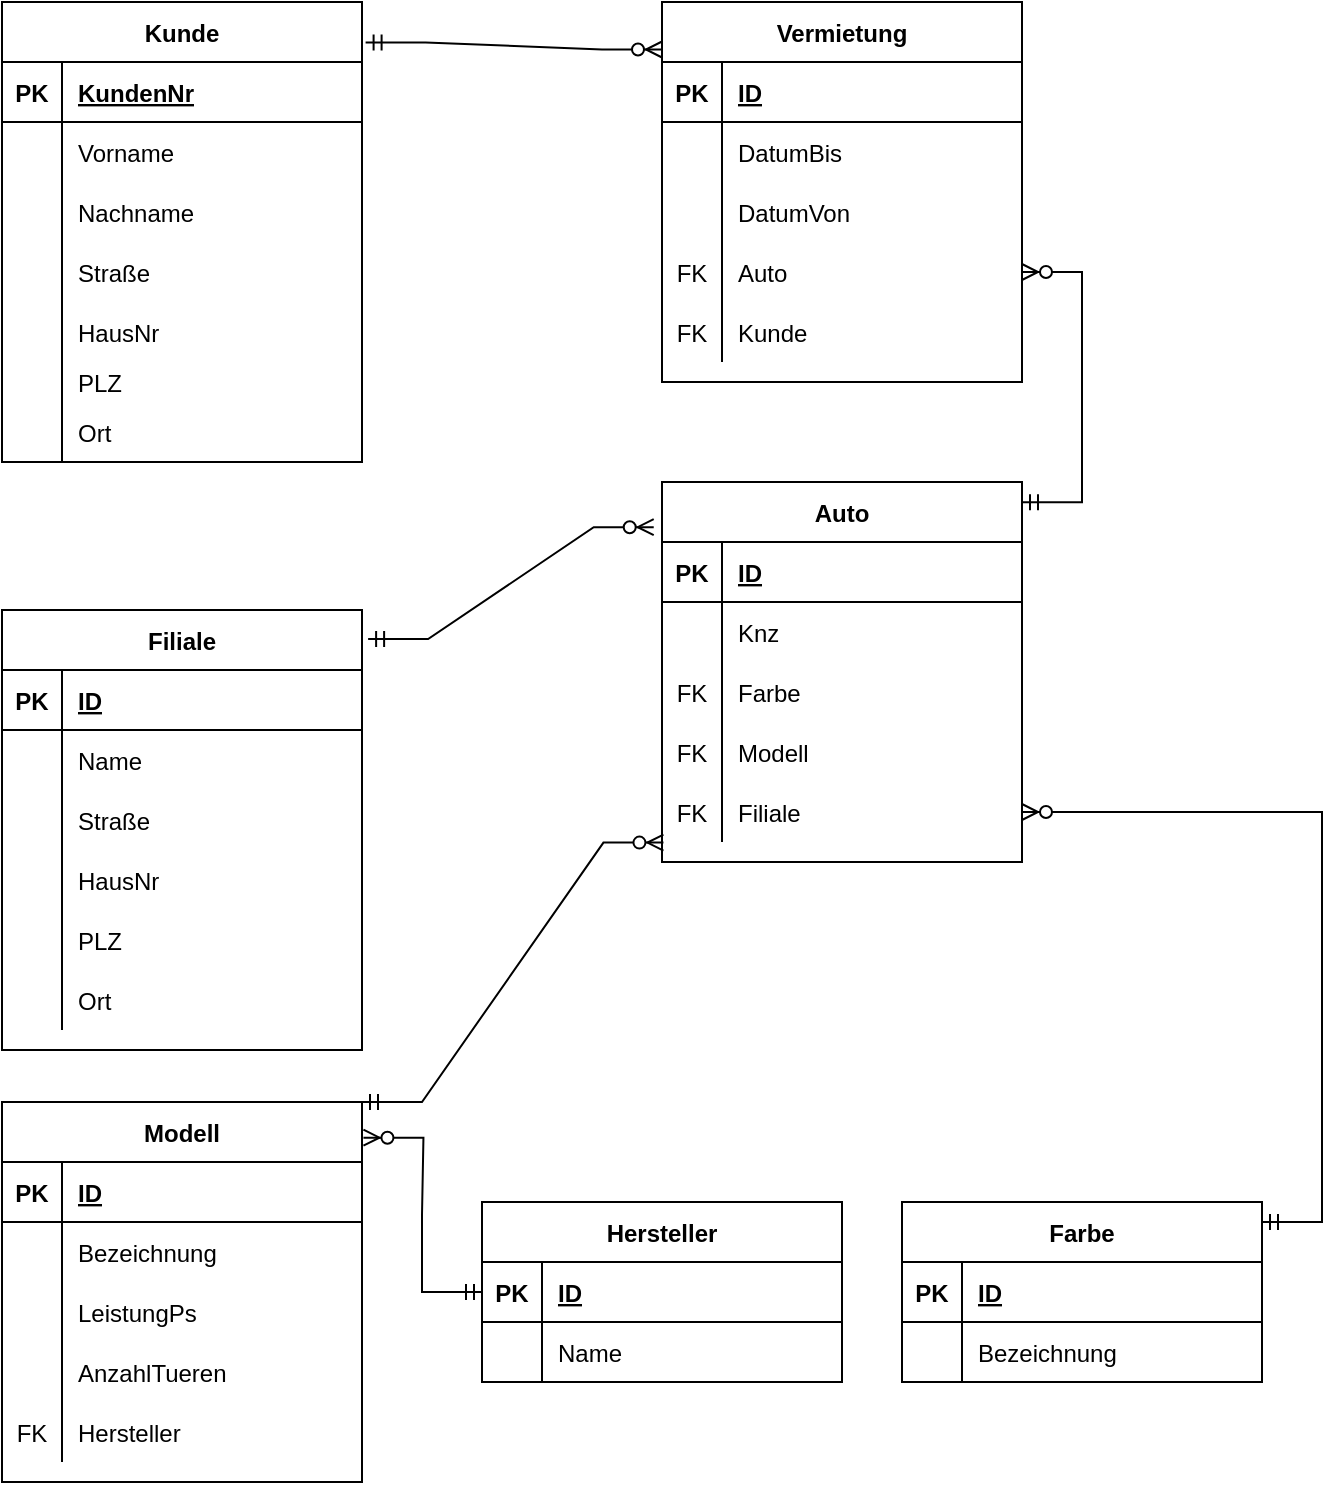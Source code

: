 <mxfile version="20.3.5" type="device"><diagram id="faoqukZt24VN4RH7tFrI" name="Seite-1"><mxGraphModel dx="1043" dy="727" grid="1" gridSize="10" guides="1" tooltips="1" connect="1" arrows="1" fold="1" page="1" pageScale="1" pageWidth="827" pageHeight="1169" math="0" shadow="0"><root><mxCell id="0"/><mxCell id="1" parent="0"/><mxCell id="e-4ZqLqbyYXr03Rl2QQ--1" value="Hersteller" style="shape=table;startSize=30;container=1;collapsible=1;childLayout=tableLayout;fixedRows=1;rowLines=0;fontStyle=1;align=center;resizeLast=1;" vertex="1" parent="1"><mxGeometry x="420" y="660" width="180" height="90" as="geometry"/></mxCell><mxCell id="e-4ZqLqbyYXr03Rl2QQ--2" value="" style="shape=tableRow;horizontal=0;startSize=0;swimlaneHead=0;swimlaneBody=0;fillColor=none;collapsible=0;dropTarget=0;points=[[0,0.5],[1,0.5]];portConstraint=eastwest;top=0;left=0;right=0;bottom=1;" vertex="1" parent="e-4ZqLqbyYXr03Rl2QQ--1"><mxGeometry y="30" width="180" height="30" as="geometry"/></mxCell><mxCell id="e-4ZqLqbyYXr03Rl2QQ--3" value="PK" style="shape=partialRectangle;connectable=0;fillColor=none;top=0;left=0;bottom=0;right=0;fontStyle=1;overflow=hidden;" vertex="1" parent="e-4ZqLqbyYXr03Rl2QQ--2"><mxGeometry width="30" height="30" as="geometry"><mxRectangle width="30" height="30" as="alternateBounds"/></mxGeometry></mxCell><mxCell id="e-4ZqLqbyYXr03Rl2QQ--4" value="ID" style="shape=partialRectangle;connectable=0;fillColor=none;top=0;left=0;bottom=0;right=0;align=left;spacingLeft=6;fontStyle=5;overflow=hidden;" vertex="1" parent="e-4ZqLqbyYXr03Rl2QQ--2"><mxGeometry x="30" width="150" height="30" as="geometry"><mxRectangle width="150" height="30" as="alternateBounds"/></mxGeometry></mxCell><mxCell id="e-4ZqLqbyYXr03Rl2QQ--5" value="" style="shape=tableRow;horizontal=0;startSize=0;swimlaneHead=0;swimlaneBody=0;fillColor=none;collapsible=0;dropTarget=0;points=[[0,0.5],[1,0.5]];portConstraint=eastwest;top=0;left=0;right=0;bottom=0;" vertex="1" parent="e-4ZqLqbyYXr03Rl2QQ--1"><mxGeometry y="60" width="180" height="30" as="geometry"/></mxCell><mxCell id="e-4ZqLqbyYXr03Rl2QQ--6" value="" style="shape=partialRectangle;connectable=0;fillColor=none;top=0;left=0;bottom=0;right=0;editable=1;overflow=hidden;" vertex="1" parent="e-4ZqLqbyYXr03Rl2QQ--5"><mxGeometry width="30" height="30" as="geometry"><mxRectangle width="30" height="30" as="alternateBounds"/></mxGeometry></mxCell><mxCell id="e-4ZqLqbyYXr03Rl2QQ--7" value="Name" style="shape=partialRectangle;connectable=0;fillColor=none;top=0;left=0;bottom=0;right=0;align=left;spacingLeft=6;overflow=hidden;" vertex="1" parent="e-4ZqLqbyYXr03Rl2QQ--5"><mxGeometry x="30" width="150" height="30" as="geometry"><mxRectangle width="150" height="30" as="alternateBounds"/></mxGeometry></mxCell><mxCell id="e-4ZqLqbyYXr03Rl2QQ--14" value="Modell" style="shape=table;startSize=30;container=1;collapsible=1;childLayout=tableLayout;fixedRows=1;rowLines=0;fontStyle=1;align=center;resizeLast=1;" vertex="1" parent="1"><mxGeometry x="180" y="610" width="180" height="190" as="geometry"/></mxCell><mxCell id="e-4ZqLqbyYXr03Rl2QQ--15" value="" style="shape=tableRow;horizontal=0;startSize=0;swimlaneHead=0;swimlaneBody=0;fillColor=none;collapsible=0;dropTarget=0;points=[[0,0.5],[1,0.5]];portConstraint=eastwest;top=0;left=0;right=0;bottom=1;" vertex="1" parent="e-4ZqLqbyYXr03Rl2QQ--14"><mxGeometry y="30" width="180" height="30" as="geometry"/></mxCell><mxCell id="e-4ZqLqbyYXr03Rl2QQ--16" value="PK" style="shape=partialRectangle;connectable=0;fillColor=none;top=0;left=0;bottom=0;right=0;fontStyle=1;overflow=hidden;" vertex="1" parent="e-4ZqLqbyYXr03Rl2QQ--15"><mxGeometry width="30" height="30" as="geometry"><mxRectangle width="30" height="30" as="alternateBounds"/></mxGeometry></mxCell><mxCell id="e-4ZqLqbyYXr03Rl2QQ--17" value="ID" style="shape=partialRectangle;connectable=0;fillColor=none;top=0;left=0;bottom=0;right=0;align=left;spacingLeft=6;fontStyle=5;overflow=hidden;" vertex="1" parent="e-4ZqLqbyYXr03Rl2QQ--15"><mxGeometry x="30" width="150" height="30" as="geometry"><mxRectangle width="150" height="30" as="alternateBounds"/></mxGeometry></mxCell><mxCell id="e-4ZqLqbyYXr03Rl2QQ--18" value="" style="shape=tableRow;horizontal=0;startSize=0;swimlaneHead=0;swimlaneBody=0;fillColor=none;collapsible=0;dropTarget=0;points=[[0,0.5],[1,0.5]];portConstraint=eastwest;top=0;left=0;right=0;bottom=0;" vertex="1" parent="e-4ZqLqbyYXr03Rl2QQ--14"><mxGeometry y="60" width="180" height="30" as="geometry"/></mxCell><mxCell id="e-4ZqLqbyYXr03Rl2QQ--19" value="" style="shape=partialRectangle;connectable=0;fillColor=none;top=0;left=0;bottom=0;right=0;editable=1;overflow=hidden;" vertex="1" parent="e-4ZqLqbyYXr03Rl2QQ--18"><mxGeometry width="30" height="30" as="geometry"><mxRectangle width="30" height="30" as="alternateBounds"/></mxGeometry></mxCell><mxCell id="e-4ZqLqbyYXr03Rl2QQ--20" value="Bezeichnung" style="shape=partialRectangle;connectable=0;fillColor=none;top=0;left=0;bottom=0;right=0;align=left;spacingLeft=6;overflow=hidden;" vertex="1" parent="e-4ZqLqbyYXr03Rl2QQ--18"><mxGeometry x="30" width="150" height="30" as="geometry"><mxRectangle width="150" height="30" as="alternateBounds"/></mxGeometry></mxCell><mxCell id="e-4ZqLqbyYXr03Rl2QQ--21" value="" style="shape=tableRow;horizontal=0;startSize=0;swimlaneHead=0;swimlaneBody=0;fillColor=none;collapsible=0;dropTarget=0;points=[[0,0.5],[1,0.5]];portConstraint=eastwest;top=0;left=0;right=0;bottom=0;" vertex="1" parent="e-4ZqLqbyYXr03Rl2QQ--14"><mxGeometry y="90" width="180" height="30" as="geometry"/></mxCell><mxCell id="e-4ZqLqbyYXr03Rl2QQ--22" value="" style="shape=partialRectangle;connectable=0;fillColor=none;top=0;left=0;bottom=0;right=0;editable=1;overflow=hidden;" vertex="1" parent="e-4ZqLqbyYXr03Rl2QQ--21"><mxGeometry width="30" height="30" as="geometry"><mxRectangle width="30" height="30" as="alternateBounds"/></mxGeometry></mxCell><mxCell id="e-4ZqLqbyYXr03Rl2QQ--23" value="LeistungPs" style="shape=partialRectangle;connectable=0;fillColor=none;top=0;left=0;bottom=0;right=0;align=left;spacingLeft=6;overflow=hidden;" vertex="1" parent="e-4ZqLqbyYXr03Rl2QQ--21"><mxGeometry x="30" width="150" height="30" as="geometry"><mxRectangle width="150" height="30" as="alternateBounds"/></mxGeometry></mxCell><mxCell id="e-4ZqLqbyYXr03Rl2QQ--24" value="" style="shape=tableRow;horizontal=0;startSize=0;swimlaneHead=0;swimlaneBody=0;fillColor=none;collapsible=0;dropTarget=0;points=[[0,0.5],[1,0.5]];portConstraint=eastwest;top=0;left=0;right=0;bottom=0;" vertex="1" parent="e-4ZqLqbyYXr03Rl2QQ--14"><mxGeometry y="120" width="180" height="30" as="geometry"/></mxCell><mxCell id="e-4ZqLqbyYXr03Rl2QQ--25" value="" style="shape=partialRectangle;connectable=0;fillColor=none;top=0;left=0;bottom=0;right=0;editable=1;overflow=hidden;" vertex="1" parent="e-4ZqLqbyYXr03Rl2QQ--24"><mxGeometry width="30" height="30" as="geometry"><mxRectangle width="30" height="30" as="alternateBounds"/></mxGeometry></mxCell><mxCell id="e-4ZqLqbyYXr03Rl2QQ--26" value="AnzahlTueren" style="shape=partialRectangle;connectable=0;fillColor=none;top=0;left=0;bottom=0;right=0;align=left;spacingLeft=6;overflow=hidden;" vertex="1" parent="e-4ZqLqbyYXr03Rl2QQ--24"><mxGeometry x="30" width="150" height="30" as="geometry"><mxRectangle width="150" height="30" as="alternateBounds"/></mxGeometry></mxCell><mxCell id="e-4ZqLqbyYXr03Rl2QQ--27" value="" style="shape=tableRow;horizontal=0;startSize=0;swimlaneHead=0;swimlaneBody=0;fillColor=none;collapsible=0;dropTarget=0;points=[[0,0.5],[1,0.5]];portConstraint=eastwest;top=0;left=0;right=0;bottom=0;" vertex="1" parent="e-4ZqLqbyYXr03Rl2QQ--14"><mxGeometry y="150" width="180" height="30" as="geometry"/></mxCell><mxCell id="e-4ZqLqbyYXr03Rl2QQ--28" value="FK" style="shape=partialRectangle;connectable=0;fillColor=none;top=0;left=0;bottom=0;right=0;fontStyle=0;overflow=hidden;" vertex="1" parent="e-4ZqLqbyYXr03Rl2QQ--27"><mxGeometry width="30" height="30" as="geometry"><mxRectangle width="30" height="30" as="alternateBounds"/></mxGeometry></mxCell><mxCell id="e-4ZqLqbyYXr03Rl2QQ--29" value="Hersteller" style="shape=partialRectangle;connectable=0;fillColor=none;top=0;left=0;bottom=0;right=0;align=left;spacingLeft=6;fontStyle=0;overflow=hidden;" vertex="1" parent="e-4ZqLqbyYXr03Rl2QQ--27"><mxGeometry x="30" width="150" height="30" as="geometry"><mxRectangle width="150" height="30" as="alternateBounds"/></mxGeometry></mxCell><mxCell id="e-4ZqLqbyYXr03Rl2QQ--30" value="Farbe" style="shape=table;startSize=30;container=1;collapsible=1;childLayout=tableLayout;fixedRows=1;rowLines=0;fontStyle=1;align=center;resizeLast=1;" vertex="1" parent="1"><mxGeometry x="630" y="660" width="180" height="90" as="geometry"/></mxCell><mxCell id="e-4ZqLqbyYXr03Rl2QQ--31" value="" style="shape=tableRow;horizontal=0;startSize=0;swimlaneHead=0;swimlaneBody=0;fillColor=none;collapsible=0;dropTarget=0;points=[[0,0.5],[1,0.5]];portConstraint=eastwest;top=0;left=0;right=0;bottom=1;" vertex="1" parent="e-4ZqLqbyYXr03Rl2QQ--30"><mxGeometry y="30" width="180" height="30" as="geometry"/></mxCell><mxCell id="e-4ZqLqbyYXr03Rl2QQ--32" value="PK" style="shape=partialRectangle;connectable=0;fillColor=none;top=0;left=0;bottom=0;right=0;fontStyle=1;overflow=hidden;" vertex="1" parent="e-4ZqLqbyYXr03Rl2QQ--31"><mxGeometry width="30" height="30" as="geometry"><mxRectangle width="30" height="30" as="alternateBounds"/></mxGeometry></mxCell><mxCell id="e-4ZqLqbyYXr03Rl2QQ--33" value="ID" style="shape=partialRectangle;connectable=0;fillColor=none;top=0;left=0;bottom=0;right=0;align=left;spacingLeft=6;fontStyle=5;overflow=hidden;" vertex="1" parent="e-4ZqLqbyYXr03Rl2QQ--31"><mxGeometry x="30" width="150" height="30" as="geometry"><mxRectangle width="150" height="30" as="alternateBounds"/></mxGeometry></mxCell><mxCell id="e-4ZqLqbyYXr03Rl2QQ--34" value="" style="shape=tableRow;horizontal=0;startSize=0;swimlaneHead=0;swimlaneBody=0;fillColor=none;collapsible=0;dropTarget=0;points=[[0,0.5],[1,0.5]];portConstraint=eastwest;top=0;left=0;right=0;bottom=0;" vertex="1" parent="e-4ZqLqbyYXr03Rl2QQ--30"><mxGeometry y="60" width="180" height="30" as="geometry"/></mxCell><mxCell id="e-4ZqLqbyYXr03Rl2QQ--35" value="" style="shape=partialRectangle;connectable=0;fillColor=none;top=0;left=0;bottom=0;right=0;editable=1;overflow=hidden;" vertex="1" parent="e-4ZqLqbyYXr03Rl2QQ--34"><mxGeometry width="30" height="30" as="geometry"><mxRectangle width="30" height="30" as="alternateBounds"/></mxGeometry></mxCell><mxCell id="e-4ZqLqbyYXr03Rl2QQ--36" value="Bezeichnung" style="shape=partialRectangle;connectable=0;fillColor=none;top=0;left=0;bottom=0;right=0;align=left;spacingLeft=6;overflow=hidden;" vertex="1" parent="e-4ZqLqbyYXr03Rl2QQ--34"><mxGeometry x="30" width="150" height="30" as="geometry"><mxRectangle width="150" height="30" as="alternateBounds"/></mxGeometry></mxCell><mxCell id="e-4ZqLqbyYXr03Rl2QQ--43" value="Auto" style="shape=table;startSize=30;container=1;collapsible=1;childLayout=tableLayout;fixedRows=1;rowLines=0;fontStyle=1;align=center;resizeLast=1;" vertex="1" parent="1"><mxGeometry x="510" y="300" width="180" height="190" as="geometry"/></mxCell><mxCell id="e-4ZqLqbyYXr03Rl2QQ--44" value="" style="shape=tableRow;horizontal=0;startSize=0;swimlaneHead=0;swimlaneBody=0;fillColor=none;collapsible=0;dropTarget=0;points=[[0,0.5],[1,0.5]];portConstraint=eastwest;top=0;left=0;right=0;bottom=1;" vertex="1" parent="e-4ZqLqbyYXr03Rl2QQ--43"><mxGeometry y="30" width="180" height="30" as="geometry"/></mxCell><mxCell id="e-4ZqLqbyYXr03Rl2QQ--45" value="PK" style="shape=partialRectangle;connectable=0;fillColor=none;top=0;left=0;bottom=0;right=0;fontStyle=1;overflow=hidden;" vertex="1" parent="e-4ZqLqbyYXr03Rl2QQ--44"><mxGeometry width="30" height="30" as="geometry"><mxRectangle width="30" height="30" as="alternateBounds"/></mxGeometry></mxCell><mxCell id="e-4ZqLqbyYXr03Rl2QQ--46" value="ID" style="shape=partialRectangle;connectable=0;fillColor=none;top=0;left=0;bottom=0;right=0;align=left;spacingLeft=6;fontStyle=5;overflow=hidden;" vertex="1" parent="e-4ZqLqbyYXr03Rl2QQ--44"><mxGeometry x="30" width="150" height="30" as="geometry"><mxRectangle width="150" height="30" as="alternateBounds"/></mxGeometry></mxCell><mxCell id="e-4ZqLqbyYXr03Rl2QQ--47" value="" style="shape=tableRow;horizontal=0;startSize=0;swimlaneHead=0;swimlaneBody=0;fillColor=none;collapsible=0;dropTarget=0;points=[[0,0.5],[1,0.5]];portConstraint=eastwest;top=0;left=0;right=0;bottom=0;" vertex="1" parent="e-4ZqLqbyYXr03Rl2QQ--43"><mxGeometry y="60" width="180" height="30" as="geometry"/></mxCell><mxCell id="e-4ZqLqbyYXr03Rl2QQ--48" value="" style="shape=partialRectangle;connectable=0;fillColor=none;top=0;left=0;bottom=0;right=0;editable=1;overflow=hidden;" vertex="1" parent="e-4ZqLqbyYXr03Rl2QQ--47"><mxGeometry width="30" height="30" as="geometry"><mxRectangle width="30" height="30" as="alternateBounds"/></mxGeometry></mxCell><mxCell id="e-4ZqLqbyYXr03Rl2QQ--49" value="Knz" style="shape=partialRectangle;connectable=0;fillColor=none;top=0;left=0;bottom=0;right=0;align=left;spacingLeft=6;overflow=hidden;" vertex="1" parent="e-4ZqLqbyYXr03Rl2QQ--47"><mxGeometry x="30" width="150" height="30" as="geometry"><mxRectangle width="150" height="30" as="alternateBounds"/></mxGeometry></mxCell><mxCell id="e-4ZqLqbyYXr03Rl2QQ--50" value="" style="shape=tableRow;horizontal=0;startSize=0;swimlaneHead=0;swimlaneBody=0;fillColor=none;collapsible=0;dropTarget=0;points=[[0,0.5],[1,0.5]];portConstraint=eastwest;top=0;left=0;right=0;bottom=0;" vertex="1" parent="e-4ZqLqbyYXr03Rl2QQ--43"><mxGeometry y="90" width="180" height="30" as="geometry"/></mxCell><mxCell id="e-4ZqLqbyYXr03Rl2QQ--51" value="FK" style="shape=partialRectangle;connectable=0;fillColor=none;top=0;left=0;bottom=0;right=0;editable=1;overflow=hidden;" vertex="1" parent="e-4ZqLqbyYXr03Rl2QQ--50"><mxGeometry width="30" height="30" as="geometry"><mxRectangle width="30" height="30" as="alternateBounds"/></mxGeometry></mxCell><mxCell id="e-4ZqLqbyYXr03Rl2QQ--52" value="Farbe" style="shape=partialRectangle;connectable=0;fillColor=none;top=0;left=0;bottom=0;right=0;align=left;spacingLeft=6;overflow=hidden;" vertex="1" parent="e-4ZqLqbyYXr03Rl2QQ--50"><mxGeometry x="30" width="150" height="30" as="geometry"><mxRectangle width="150" height="30" as="alternateBounds"/></mxGeometry></mxCell><mxCell id="e-4ZqLqbyYXr03Rl2QQ--56" value="" style="shape=tableRow;horizontal=0;startSize=0;swimlaneHead=0;swimlaneBody=0;fillColor=none;collapsible=0;dropTarget=0;points=[[0,0.5],[1,0.5]];portConstraint=eastwest;top=0;left=0;right=0;bottom=0;" vertex="1" parent="e-4ZqLqbyYXr03Rl2QQ--43"><mxGeometry y="120" width="180" height="30" as="geometry"/></mxCell><mxCell id="e-4ZqLqbyYXr03Rl2QQ--57" value="FK" style="shape=partialRectangle;connectable=0;fillColor=none;top=0;left=0;bottom=0;right=0;editable=1;overflow=hidden;" vertex="1" parent="e-4ZqLqbyYXr03Rl2QQ--56"><mxGeometry width="30" height="30" as="geometry"><mxRectangle width="30" height="30" as="alternateBounds"/></mxGeometry></mxCell><mxCell id="e-4ZqLqbyYXr03Rl2QQ--58" value="Modell" style="shape=partialRectangle;connectable=0;fillColor=none;top=0;left=0;bottom=0;right=0;align=left;spacingLeft=6;overflow=hidden;" vertex="1" parent="e-4ZqLqbyYXr03Rl2QQ--56"><mxGeometry x="30" width="150" height="30" as="geometry"><mxRectangle width="150" height="30" as="alternateBounds"/></mxGeometry></mxCell><mxCell id="e-4ZqLqbyYXr03Rl2QQ--117" value="" style="shape=tableRow;horizontal=0;startSize=0;swimlaneHead=0;swimlaneBody=0;fillColor=none;collapsible=0;dropTarget=0;points=[[0,0.5],[1,0.5]];portConstraint=eastwest;top=0;left=0;right=0;bottom=0;" vertex="1" parent="e-4ZqLqbyYXr03Rl2QQ--43"><mxGeometry y="150" width="180" height="30" as="geometry"/></mxCell><mxCell id="e-4ZqLqbyYXr03Rl2QQ--118" value="FK" style="shape=partialRectangle;connectable=0;fillColor=none;top=0;left=0;bottom=0;right=0;fontStyle=0;overflow=hidden;" vertex="1" parent="e-4ZqLqbyYXr03Rl2QQ--117"><mxGeometry width="30" height="30" as="geometry"><mxRectangle width="30" height="30" as="alternateBounds"/></mxGeometry></mxCell><mxCell id="e-4ZqLqbyYXr03Rl2QQ--119" value="Filiale" style="shape=partialRectangle;connectable=0;fillColor=none;top=0;left=0;bottom=0;right=0;align=left;spacingLeft=6;fontStyle=0;overflow=hidden;" vertex="1" parent="e-4ZqLqbyYXr03Rl2QQ--117"><mxGeometry x="30" width="150" height="30" as="geometry"><mxRectangle width="150" height="30" as="alternateBounds"/></mxGeometry></mxCell><mxCell id="e-4ZqLqbyYXr03Rl2QQ--59" value="Vermietung" style="shape=table;startSize=30;container=1;collapsible=1;childLayout=tableLayout;fixedRows=1;rowLines=0;fontStyle=1;align=center;resizeLast=1;" vertex="1" parent="1"><mxGeometry x="510" y="60" width="180" height="190" as="geometry"/></mxCell><mxCell id="e-4ZqLqbyYXr03Rl2QQ--60" value="" style="shape=tableRow;horizontal=0;startSize=0;swimlaneHead=0;swimlaneBody=0;fillColor=none;collapsible=0;dropTarget=0;points=[[0,0.5],[1,0.5]];portConstraint=eastwest;top=0;left=0;right=0;bottom=1;" vertex="1" parent="e-4ZqLqbyYXr03Rl2QQ--59"><mxGeometry y="30" width="180" height="30" as="geometry"/></mxCell><mxCell id="e-4ZqLqbyYXr03Rl2QQ--61" value="PK" style="shape=partialRectangle;connectable=0;fillColor=none;top=0;left=0;bottom=0;right=0;fontStyle=1;overflow=hidden;" vertex="1" parent="e-4ZqLqbyYXr03Rl2QQ--60"><mxGeometry width="30" height="30" as="geometry"><mxRectangle width="30" height="30" as="alternateBounds"/></mxGeometry></mxCell><mxCell id="e-4ZqLqbyYXr03Rl2QQ--62" value="ID" style="shape=partialRectangle;connectable=0;fillColor=none;top=0;left=0;bottom=0;right=0;align=left;spacingLeft=6;fontStyle=5;overflow=hidden;" vertex="1" parent="e-4ZqLqbyYXr03Rl2QQ--60"><mxGeometry x="30" width="150" height="30" as="geometry"><mxRectangle width="150" height="30" as="alternateBounds"/></mxGeometry></mxCell><mxCell id="e-4ZqLqbyYXr03Rl2QQ--63" value="" style="shape=tableRow;horizontal=0;startSize=0;swimlaneHead=0;swimlaneBody=0;fillColor=none;collapsible=0;dropTarget=0;points=[[0,0.5],[1,0.5]];portConstraint=eastwest;top=0;left=0;right=0;bottom=0;" vertex="1" parent="e-4ZqLqbyYXr03Rl2QQ--59"><mxGeometry y="60" width="180" height="30" as="geometry"/></mxCell><mxCell id="e-4ZqLqbyYXr03Rl2QQ--64" value="" style="shape=partialRectangle;connectable=0;fillColor=none;top=0;left=0;bottom=0;right=0;editable=1;overflow=hidden;" vertex="1" parent="e-4ZqLqbyYXr03Rl2QQ--63"><mxGeometry width="30" height="30" as="geometry"><mxRectangle width="30" height="30" as="alternateBounds"/></mxGeometry></mxCell><mxCell id="e-4ZqLqbyYXr03Rl2QQ--65" value="DatumBis" style="shape=partialRectangle;connectable=0;fillColor=none;top=0;left=0;bottom=0;right=0;align=left;spacingLeft=6;overflow=hidden;" vertex="1" parent="e-4ZqLqbyYXr03Rl2QQ--63"><mxGeometry x="30" width="150" height="30" as="geometry"><mxRectangle width="150" height="30" as="alternateBounds"/></mxGeometry></mxCell><mxCell id="e-4ZqLqbyYXr03Rl2QQ--66" value="" style="shape=tableRow;horizontal=0;startSize=0;swimlaneHead=0;swimlaneBody=0;fillColor=none;collapsible=0;dropTarget=0;points=[[0,0.5],[1,0.5]];portConstraint=eastwest;top=0;left=0;right=0;bottom=0;" vertex="1" parent="e-4ZqLqbyYXr03Rl2QQ--59"><mxGeometry y="90" width="180" height="30" as="geometry"/></mxCell><mxCell id="e-4ZqLqbyYXr03Rl2QQ--67" value="" style="shape=partialRectangle;connectable=0;fillColor=none;top=0;left=0;bottom=0;right=0;editable=1;overflow=hidden;" vertex="1" parent="e-4ZqLqbyYXr03Rl2QQ--66"><mxGeometry width="30" height="30" as="geometry"><mxRectangle width="30" height="30" as="alternateBounds"/></mxGeometry></mxCell><mxCell id="e-4ZqLqbyYXr03Rl2QQ--68" value="DatumVon" style="shape=partialRectangle;connectable=0;fillColor=none;top=0;left=0;bottom=0;right=0;align=left;spacingLeft=6;overflow=hidden;" vertex="1" parent="e-4ZqLqbyYXr03Rl2QQ--66"><mxGeometry x="30" width="150" height="30" as="geometry"><mxRectangle width="150" height="30" as="alternateBounds"/></mxGeometry></mxCell><mxCell id="e-4ZqLqbyYXr03Rl2QQ--69" value="" style="shape=tableRow;horizontal=0;startSize=0;swimlaneHead=0;swimlaneBody=0;fillColor=none;collapsible=0;dropTarget=0;points=[[0,0.5],[1,0.5]];portConstraint=eastwest;top=0;left=0;right=0;bottom=0;" vertex="1" parent="e-4ZqLqbyYXr03Rl2QQ--59"><mxGeometry y="120" width="180" height="30" as="geometry"/></mxCell><mxCell id="e-4ZqLqbyYXr03Rl2QQ--70" value="FK" style="shape=partialRectangle;connectable=0;fillColor=none;top=0;left=0;bottom=0;right=0;editable=1;overflow=hidden;" vertex="1" parent="e-4ZqLqbyYXr03Rl2QQ--69"><mxGeometry width="30" height="30" as="geometry"><mxRectangle width="30" height="30" as="alternateBounds"/></mxGeometry></mxCell><mxCell id="e-4ZqLqbyYXr03Rl2QQ--71" value="Auto" style="shape=partialRectangle;connectable=0;fillColor=none;top=0;left=0;bottom=0;right=0;align=left;spacingLeft=6;overflow=hidden;" vertex="1" parent="e-4ZqLqbyYXr03Rl2QQ--69"><mxGeometry x="30" width="150" height="30" as="geometry"><mxRectangle width="150" height="30" as="alternateBounds"/></mxGeometry></mxCell><mxCell id="e-4ZqLqbyYXr03Rl2QQ--130" value="" style="shape=tableRow;horizontal=0;startSize=0;swimlaneHead=0;swimlaneBody=0;fillColor=none;collapsible=0;dropTarget=0;points=[[0,0.5],[1,0.5]];portConstraint=eastwest;top=0;left=0;right=0;bottom=0;" vertex="1" parent="e-4ZqLqbyYXr03Rl2QQ--59"><mxGeometry y="150" width="180" height="30" as="geometry"/></mxCell><mxCell id="e-4ZqLqbyYXr03Rl2QQ--131" value="FK" style="shape=partialRectangle;connectable=0;fillColor=none;top=0;left=0;bottom=0;right=0;fontStyle=0;overflow=hidden;" vertex="1" parent="e-4ZqLqbyYXr03Rl2QQ--130"><mxGeometry width="30" height="30" as="geometry"><mxRectangle width="30" height="30" as="alternateBounds"/></mxGeometry></mxCell><mxCell id="e-4ZqLqbyYXr03Rl2QQ--132" value="Kunde" style="shape=partialRectangle;connectable=0;fillColor=none;top=0;left=0;bottom=0;right=0;align=left;spacingLeft=6;fontStyle=0;overflow=hidden;" vertex="1" parent="e-4ZqLqbyYXr03Rl2QQ--130"><mxGeometry x="30" width="150" height="30" as="geometry"><mxRectangle width="150" height="30" as="alternateBounds"/></mxGeometry></mxCell><mxCell id="e-4ZqLqbyYXr03Rl2QQ--72" value="Filiale" style="shape=table;startSize=30;container=1;collapsible=1;childLayout=tableLayout;fixedRows=1;rowLines=0;fontStyle=1;align=center;resizeLast=1;" vertex="1" parent="1"><mxGeometry x="180" y="364" width="180" height="220" as="geometry"/></mxCell><mxCell id="e-4ZqLqbyYXr03Rl2QQ--73" value="" style="shape=tableRow;horizontal=0;startSize=0;swimlaneHead=0;swimlaneBody=0;fillColor=none;collapsible=0;dropTarget=0;points=[[0,0.5],[1,0.5]];portConstraint=eastwest;top=0;left=0;right=0;bottom=1;" vertex="1" parent="e-4ZqLqbyYXr03Rl2QQ--72"><mxGeometry y="30" width="180" height="30" as="geometry"/></mxCell><mxCell id="e-4ZqLqbyYXr03Rl2QQ--74" value="PK" style="shape=partialRectangle;connectable=0;fillColor=none;top=0;left=0;bottom=0;right=0;fontStyle=1;overflow=hidden;" vertex="1" parent="e-4ZqLqbyYXr03Rl2QQ--73"><mxGeometry width="30" height="30" as="geometry"><mxRectangle width="30" height="30" as="alternateBounds"/></mxGeometry></mxCell><mxCell id="e-4ZqLqbyYXr03Rl2QQ--75" value="ID" style="shape=partialRectangle;connectable=0;fillColor=none;top=0;left=0;bottom=0;right=0;align=left;spacingLeft=6;fontStyle=5;overflow=hidden;" vertex="1" parent="e-4ZqLqbyYXr03Rl2QQ--73"><mxGeometry x="30" width="150" height="30" as="geometry"><mxRectangle width="150" height="30" as="alternateBounds"/></mxGeometry></mxCell><mxCell id="e-4ZqLqbyYXr03Rl2QQ--76" value="" style="shape=tableRow;horizontal=0;startSize=0;swimlaneHead=0;swimlaneBody=0;fillColor=none;collapsible=0;dropTarget=0;points=[[0,0.5],[1,0.5]];portConstraint=eastwest;top=0;left=0;right=0;bottom=0;" vertex="1" parent="e-4ZqLqbyYXr03Rl2QQ--72"><mxGeometry y="60" width="180" height="30" as="geometry"/></mxCell><mxCell id="e-4ZqLqbyYXr03Rl2QQ--77" value="" style="shape=partialRectangle;connectable=0;fillColor=none;top=0;left=0;bottom=0;right=0;editable=1;overflow=hidden;" vertex="1" parent="e-4ZqLqbyYXr03Rl2QQ--76"><mxGeometry width="30" height="30" as="geometry"><mxRectangle width="30" height="30" as="alternateBounds"/></mxGeometry></mxCell><mxCell id="e-4ZqLqbyYXr03Rl2QQ--78" value="Name" style="shape=partialRectangle;connectable=0;fillColor=none;top=0;left=0;bottom=0;right=0;align=left;spacingLeft=6;overflow=hidden;" vertex="1" parent="e-4ZqLqbyYXr03Rl2QQ--76"><mxGeometry x="30" width="150" height="30" as="geometry"><mxRectangle width="150" height="30" as="alternateBounds"/></mxGeometry></mxCell><mxCell id="e-4ZqLqbyYXr03Rl2QQ--79" value="" style="shape=tableRow;horizontal=0;startSize=0;swimlaneHead=0;swimlaneBody=0;fillColor=none;collapsible=0;dropTarget=0;points=[[0,0.5],[1,0.5]];portConstraint=eastwest;top=0;left=0;right=0;bottom=0;" vertex="1" parent="e-4ZqLqbyYXr03Rl2QQ--72"><mxGeometry y="90" width="180" height="30" as="geometry"/></mxCell><mxCell id="e-4ZqLqbyYXr03Rl2QQ--80" value="" style="shape=partialRectangle;connectable=0;fillColor=none;top=0;left=0;bottom=0;right=0;editable=1;overflow=hidden;" vertex="1" parent="e-4ZqLqbyYXr03Rl2QQ--79"><mxGeometry width="30" height="30" as="geometry"><mxRectangle width="30" height="30" as="alternateBounds"/></mxGeometry></mxCell><mxCell id="e-4ZqLqbyYXr03Rl2QQ--81" value="Straße" style="shape=partialRectangle;connectable=0;fillColor=none;top=0;left=0;bottom=0;right=0;align=left;spacingLeft=6;overflow=hidden;" vertex="1" parent="e-4ZqLqbyYXr03Rl2QQ--79"><mxGeometry x="30" width="150" height="30" as="geometry"><mxRectangle width="150" height="30" as="alternateBounds"/></mxGeometry></mxCell><mxCell id="e-4ZqLqbyYXr03Rl2QQ--82" value="" style="shape=tableRow;horizontal=0;startSize=0;swimlaneHead=0;swimlaneBody=0;fillColor=none;collapsible=0;dropTarget=0;points=[[0,0.5],[1,0.5]];portConstraint=eastwest;top=0;left=0;right=0;bottom=0;" vertex="1" parent="e-4ZqLqbyYXr03Rl2QQ--72"><mxGeometry y="120" width="180" height="30" as="geometry"/></mxCell><mxCell id="e-4ZqLqbyYXr03Rl2QQ--83" value="" style="shape=partialRectangle;connectable=0;fillColor=none;top=0;left=0;bottom=0;right=0;editable=1;overflow=hidden;" vertex="1" parent="e-4ZqLqbyYXr03Rl2QQ--82"><mxGeometry width="30" height="30" as="geometry"><mxRectangle width="30" height="30" as="alternateBounds"/></mxGeometry></mxCell><mxCell id="e-4ZqLqbyYXr03Rl2QQ--84" value="HausNr" style="shape=partialRectangle;connectable=0;fillColor=none;top=0;left=0;bottom=0;right=0;align=left;spacingLeft=6;overflow=hidden;" vertex="1" parent="e-4ZqLqbyYXr03Rl2QQ--82"><mxGeometry x="30" width="150" height="30" as="geometry"><mxRectangle width="150" height="30" as="alternateBounds"/></mxGeometry></mxCell><mxCell id="e-4ZqLqbyYXr03Rl2QQ--85" value="" style="shape=tableRow;horizontal=0;startSize=0;swimlaneHead=0;swimlaneBody=0;fillColor=none;collapsible=0;dropTarget=0;points=[[0,0.5],[1,0.5]];portConstraint=eastwest;top=0;left=0;right=0;bottom=0;" vertex="1" parent="e-4ZqLqbyYXr03Rl2QQ--72"><mxGeometry y="150" width="180" height="30" as="geometry"/></mxCell><mxCell id="e-4ZqLqbyYXr03Rl2QQ--86" value="" style="shape=partialRectangle;connectable=0;fillColor=none;top=0;left=0;bottom=0;right=0;editable=1;overflow=hidden;" vertex="1" parent="e-4ZqLqbyYXr03Rl2QQ--85"><mxGeometry width="30" height="30" as="geometry"><mxRectangle width="30" height="30" as="alternateBounds"/></mxGeometry></mxCell><mxCell id="e-4ZqLqbyYXr03Rl2QQ--87" value="PLZ" style="shape=partialRectangle;connectable=0;fillColor=none;top=0;left=0;bottom=0;right=0;align=left;spacingLeft=6;overflow=hidden;" vertex="1" parent="e-4ZqLqbyYXr03Rl2QQ--85"><mxGeometry x="30" width="150" height="30" as="geometry"><mxRectangle width="150" height="30" as="alternateBounds"/></mxGeometry></mxCell><mxCell id="e-4ZqLqbyYXr03Rl2QQ--88" value="" style="shape=tableRow;horizontal=0;startSize=0;swimlaneHead=0;swimlaneBody=0;fillColor=none;collapsible=0;dropTarget=0;points=[[0,0.5],[1,0.5]];portConstraint=eastwest;top=0;left=0;right=0;bottom=0;" vertex="1" parent="e-4ZqLqbyYXr03Rl2QQ--72"><mxGeometry y="180" width="180" height="30" as="geometry"/></mxCell><mxCell id="e-4ZqLqbyYXr03Rl2QQ--89" value="" style="shape=partialRectangle;connectable=0;fillColor=none;top=0;left=0;bottom=0;right=0;editable=1;overflow=hidden;" vertex="1" parent="e-4ZqLqbyYXr03Rl2QQ--88"><mxGeometry width="30" height="30" as="geometry"><mxRectangle width="30" height="30" as="alternateBounds"/></mxGeometry></mxCell><mxCell id="e-4ZqLqbyYXr03Rl2QQ--90" value="Ort" style="shape=partialRectangle;connectable=0;fillColor=none;top=0;left=0;bottom=0;right=0;align=left;spacingLeft=6;overflow=hidden;" vertex="1" parent="e-4ZqLqbyYXr03Rl2QQ--88"><mxGeometry x="30" width="150" height="30" as="geometry"><mxRectangle width="150" height="30" as="alternateBounds"/></mxGeometry></mxCell><mxCell id="e-4ZqLqbyYXr03Rl2QQ--91" value="Kunde" style="shape=table;startSize=30;container=1;collapsible=1;childLayout=tableLayout;fixedRows=1;rowLines=0;fontStyle=1;align=center;resizeLast=1;" vertex="1" parent="1"><mxGeometry x="180" y="60" width="180" height="230" as="geometry"/></mxCell><mxCell id="e-4ZqLqbyYXr03Rl2QQ--92" value="" style="shape=tableRow;horizontal=0;startSize=0;swimlaneHead=0;swimlaneBody=0;fillColor=none;collapsible=0;dropTarget=0;points=[[0,0.5],[1,0.5]];portConstraint=eastwest;top=0;left=0;right=0;bottom=1;" vertex="1" parent="e-4ZqLqbyYXr03Rl2QQ--91"><mxGeometry y="30" width="180" height="30" as="geometry"/></mxCell><mxCell id="e-4ZqLqbyYXr03Rl2QQ--93" value="PK" style="shape=partialRectangle;connectable=0;fillColor=none;top=0;left=0;bottom=0;right=0;fontStyle=1;overflow=hidden;" vertex="1" parent="e-4ZqLqbyYXr03Rl2QQ--92"><mxGeometry width="30" height="30" as="geometry"><mxRectangle width="30" height="30" as="alternateBounds"/></mxGeometry></mxCell><mxCell id="e-4ZqLqbyYXr03Rl2QQ--94" value="KundenNr" style="shape=partialRectangle;connectable=0;fillColor=none;top=0;left=0;bottom=0;right=0;align=left;spacingLeft=6;fontStyle=5;overflow=hidden;" vertex="1" parent="e-4ZqLqbyYXr03Rl2QQ--92"><mxGeometry x="30" width="150" height="30" as="geometry"><mxRectangle width="150" height="30" as="alternateBounds"/></mxGeometry></mxCell><mxCell id="e-4ZqLqbyYXr03Rl2QQ--95" value="" style="shape=tableRow;horizontal=0;startSize=0;swimlaneHead=0;swimlaneBody=0;fillColor=none;collapsible=0;dropTarget=0;points=[[0,0.5],[1,0.5]];portConstraint=eastwest;top=0;left=0;right=0;bottom=0;" vertex="1" parent="e-4ZqLqbyYXr03Rl2QQ--91"><mxGeometry y="60" width="180" height="30" as="geometry"/></mxCell><mxCell id="e-4ZqLqbyYXr03Rl2QQ--96" value="" style="shape=partialRectangle;connectable=0;fillColor=none;top=0;left=0;bottom=0;right=0;editable=1;overflow=hidden;" vertex="1" parent="e-4ZqLqbyYXr03Rl2QQ--95"><mxGeometry width="30" height="30" as="geometry"><mxRectangle width="30" height="30" as="alternateBounds"/></mxGeometry></mxCell><mxCell id="e-4ZqLqbyYXr03Rl2QQ--97" value="Vorname" style="shape=partialRectangle;connectable=0;fillColor=none;top=0;left=0;bottom=0;right=0;align=left;spacingLeft=6;overflow=hidden;" vertex="1" parent="e-4ZqLqbyYXr03Rl2QQ--95"><mxGeometry x="30" width="150" height="30" as="geometry"><mxRectangle width="150" height="30" as="alternateBounds"/></mxGeometry></mxCell><mxCell id="e-4ZqLqbyYXr03Rl2QQ--98" value="" style="shape=tableRow;horizontal=0;startSize=0;swimlaneHead=0;swimlaneBody=0;fillColor=none;collapsible=0;dropTarget=0;points=[[0,0.5],[1,0.5]];portConstraint=eastwest;top=0;left=0;right=0;bottom=0;" vertex="1" parent="e-4ZqLqbyYXr03Rl2QQ--91"><mxGeometry y="90" width="180" height="30" as="geometry"/></mxCell><mxCell id="e-4ZqLqbyYXr03Rl2QQ--99" value="" style="shape=partialRectangle;connectable=0;fillColor=none;top=0;left=0;bottom=0;right=0;editable=1;overflow=hidden;" vertex="1" parent="e-4ZqLqbyYXr03Rl2QQ--98"><mxGeometry width="30" height="30" as="geometry"><mxRectangle width="30" height="30" as="alternateBounds"/></mxGeometry></mxCell><mxCell id="e-4ZqLqbyYXr03Rl2QQ--100" value="Nachname" style="shape=partialRectangle;connectable=0;fillColor=none;top=0;left=0;bottom=0;right=0;align=left;spacingLeft=6;overflow=hidden;" vertex="1" parent="e-4ZqLqbyYXr03Rl2QQ--98"><mxGeometry x="30" width="150" height="30" as="geometry"><mxRectangle width="150" height="30" as="alternateBounds"/></mxGeometry></mxCell><mxCell id="e-4ZqLqbyYXr03Rl2QQ--101" value="" style="shape=tableRow;horizontal=0;startSize=0;swimlaneHead=0;swimlaneBody=0;fillColor=none;collapsible=0;dropTarget=0;points=[[0,0.5],[1,0.5]];portConstraint=eastwest;top=0;left=0;right=0;bottom=0;" vertex="1" parent="e-4ZqLqbyYXr03Rl2QQ--91"><mxGeometry y="120" width="180" height="30" as="geometry"/></mxCell><mxCell id="e-4ZqLqbyYXr03Rl2QQ--102" value="" style="shape=partialRectangle;connectable=0;fillColor=none;top=0;left=0;bottom=0;right=0;editable=1;overflow=hidden;" vertex="1" parent="e-4ZqLqbyYXr03Rl2QQ--101"><mxGeometry width="30" height="30" as="geometry"><mxRectangle width="30" height="30" as="alternateBounds"/></mxGeometry></mxCell><mxCell id="e-4ZqLqbyYXr03Rl2QQ--103" value="Straße" style="shape=partialRectangle;connectable=0;fillColor=none;top=0;left=0;bottom=0;right=0;align=left;spacingLeft=6;overflow=hidden;" vertex="1" parent="e-4ZqLqbyYXr03Rl2QQ--101"><mxGeometry x="30" width="150" height="30" as="geometry"><mxRectangle width="150" height="30" as="alternateBounds"/></mxGeometry></mxCell><mxCell id="e-4ZqLqbyYXr03Rl2QQ--108" value="" style="shape=tableRow;horizontal=0;startSize=0;swimlaneHead=0;swimlaneBody=0;fillColor=none;collapsible=0;dropTarget=0;points=[[0,0.5],[1,0.5]];portConstraint=eastwest;top=0;left=0;right=0;bottom=0;" vertex="1" parent="e-4ZqLqbyYXr03Rl2QQ--91"><mxGeometry y="150" width="180" height="30" as="geometry"/></mxCell><mxCell id="e-4ZqLqbyYXr03Rl2QQ--109" value="" style="shape=partialRectangle;connectable=0;fillColor=none;top=0;left=0;bottom=0;right=0;editable=1;overflow=hidden;" vertex="1" parent="e-4ZqLqbyYXr03Rl2QQ--108"><mxGeometry width="30" height="30" as="geometry"><mxRectangle width="30" height="30" as="alternateBounds"/></mxGeometry></mxCell><mxCell id="e-4ZqLqbyYXr03Rl2QQ--110" value="HausNr" style="shape=partialRectangle;connectable=0;fillColor=none;top=0;left=0;bottom=0;right=0;align=left;spacingLeft=6;overflow=hidden;" vertex="1" parent="e-4ZqLqbyYXr03Rl2QQ--108"><mxGeometry x="30" width="150" height="30" as="geometry"><mxRectangle width="150" height="30" as="alternateBounds"/></mxGeometry></mxCell><mxCell id="e-4ZqLqbyYXr03Rl2QQ--111" value="" style="shape=tableRow;horizontal=0;startSize=0;swimlaneHead=0;swimlaneBody=0;fillColor=none;collapsible=0;dropTarget=0;points=[[0,0.5],[1,0.5]];portConstraint=eastwest;top=0;left=0;right=0;bottom=0;" vertex="1" parent="e-4ZqLqbyYXr03Rl2QQ--91"><mxGeometry y="180" width="180" height="20" as="geometry"/></mxCell><mxCell id="e-4ZqLqbyYXr03Rl2QQ--112" value="" style="shape=partialRectangle;connectable=0;fillColor=none;top=0;left=0;bottom=0;right=0;editable=1;overflow=hidden;" vertex="1" parent="e-4ZqLqbyYXr03Rl2QQ--111"><mxGeometry width="30" height="20" as="geometry"><mxRectangle width="30" height="20" as="alternateBounds"/></mxGeometry></mxCell><mxCell id="e-4ZqLqbyYXr03Rl2QQ--113" value="PLZ" style="shape=partialRectangle;connectable=0;fillColor=none;top=0;left=0;bottom=0;right=0;align=left;spacingLeft=6;overflow=hidden;" vertex="1" parent="e-4ZqLqbyYXr03Rl2QQ--111"><mxGeometry x="30" width="150" height="20" as="geometry"><mxRectangle width="150" height="20" as="alternateBounds"/></mxGeometry></mxCell><mxCell id="e-4ZqLqbyYXr03Rl2QQ--104" value="" style="shape=tableRow;horizontal=0;startSize=0;swimlaneHead=0;swimlaneBody=0;fillColor=none;collapsible=0;dropTarget=0;points=[[0,0.5],[1,0.5]];portConstraint=eastwest;top=0;left=0;right=0;bottom=0;" vertex="1" parent="e-4ZqLqbyYXr03Rl2QQ--91"><mxGeometry y="200" width="180" height="30" as="geometry"/></mxCell><mxCell id="e-4ZqLqbyYXr03Rl2QQ--105" value="" style="shape=partialRectangle;connectable=0;fillColor=none;top=0;left=0;bottom=0;right=0;editable=1;overflow=hidden;" vertex="1" parent="e-4ZqLqbyYXr03Rl2QQ--104"><mxGeometry width="30" height="30" as="geometry"><mxRectangle width="30" height="30" as="alternateBounds"/></mxGeometry></mxCell><mxCell id="e-4ZqLqbyYXr03Rl2QQ--106" value="Ort" style="shape=partialRectangle;connectable=0;fillColor=none;top=0;left=0;bottom=0;right=0;align=left;spacingLeft=6;overflow=hidden;" vertex="1" parent="e-4ZqLqbyYXr03Rl2QQ--104"><mxGeometry x="30" width="150" height="30" as="geometry"><mxRectangle width="150" height="30" as="alternateBounds"/></mxGeometry></mxCell><mxCell id="e-4ZqLqbyYXr03Rl2QQ--123" value="" style="edgeStyle=entityRelationEdgeStyle;fontSize=12;html=1;endArrow=ERzeroToMany;startArrow=ERmandOne;rounded=0;entryX=1.004;entryY=0.094;entryDx=0;entryDy=0;entryPerimeter=0;exitX=0;exitY=0.5;exitDx=0;exitDy=0;" edge="1" parent="1" source="e-4ZqLqbyYXr03Rl2QQ--2" target="e-4ZqLqbyYXr03Rl2QQ--14"><mxGeometry width="100" height="100" relative="1" as="geometry"><mxPoint x="580" y="670" as="sourcePoint"/><mxPoint x="420" y="720" as="targetPoint"/></mxGeometry></mxCell><mxCell id="e-4ZqLqbyYXr03Rl2QQ--125" value="" style="edgeStyle=entityRelationEdgeStyle;fontSize=12;html=1;endArrow=ERzeroToMany;startArrow=ERmandOne;rounded=0;entryX=0.004;entryY=1.01;entryDx=0;entryDy=0;entryPerimeter=0;exitX=1;exitY=0;exitDx=0;exitDy=0;" edge="1" parent="1" source="e-4ZqLqbyYXr03Rl2QQ--14" target="e-4ZqLqbyYXr03Rl2QQ--117"><mxGeometry width="100" height="100" relative="1" as="geometry"><mxPoint x="390" y="620" as="sourcePoint"/><mxPoint x="490" y="520" as="targetPoint"/></mxGeometry></mxCell><mxCell id="e-4ZqLqbyYXr03Rl2QQ--126" value="" style="edgeStyle=entityRelationEdgeStyle;fontSize=12;html=1;endArrow=ERzeroToMany;startArrow=ERmandOne;rounded=0;entryX=1;entryY=0.5;entryDx=0;entryDy=0;" edge="1" parent="1" target="e-4ZqLqbyYXr03Rl2QQ--117"><mxGeometry width="100" height="100" relative="1" as="geometry"><mxPoint x="810" y="670" as="sourcePoint"/><mxPoint x="750.0" y="460.0" as="targetPoint"/></mxGeometry></mxCell><mxCell id="e-4ZqLqbyYXr03Rl2QQ--127" value="" style="edgeStyle=entityRelationEdgeStyle;fontSize=12;html=1;endArrow=ERzeroToMany;startArrow=ERmandOne;rounded=0;entryX=1;entryY=0.5;entryDx=0;entryDy=0;exitX=1;exitY=0.053;exitDx=0;exitDy=0;exitPerimeter=0;" edge="1" parent="1" source="e-4ZqLqbyYXr03Rl2QQ--43" target="e-4ZqLqbyYXr03Rl2QQ--69"><mxGeometry width="100" height="100" relative="1" as="geometry"><mxPoint x="910" y="445" as="sourcePoint"/><mxPoint x="790" y="240" as="targetPoint"/></mxGeometry></mxCell><mxCell id="e-4ZqLqbyYXr03Rl2QQ--128" value="" style="edgeStyle=entityRelationEdgeStyle;fontSize=12;html=1;endArrow=ERzeroToMany;startArrow=ERmandOne;rounded=0;entryX=-0.023;entryY=0.119;entryDx=0;entryDy=0;exitX=1.017;exitY=0.066;exitDx=0;exitDy=0;exitPerimeter=0;entryPerimeter=0;" edge="1" parent="1" source="e-4ZqLqbyYXr03Rl2QQ--72" target="e-4ZqLqbyYXr03Rl2QQ--43"><mxGeometry width="100" height="100" relative="1" as="geometry"><mxPoint x="350" y="425.07" as="sourcePoint"/><mxPoint x="350" y="280" as="targetPoint"/></mxGeometry></mxCell><mxCell id="e-4ZqLqbyYXr03Rl2QQ--129" value="" style="edgeStyle=entityRelationEdgeStyle;fontSize=12;html=1;endArrow=ERzeroToMany;startArrow=ERmandOne;rounded=0;entryX=0;entryY=0.125;entryDx=0;entryDy=0;exitX=1.01;exitY=0.088;exitDx=0;exitDy=0;exitPerimeter=0;entryPerimeter=0;" edge="1" parent="1" source="e-4ZqLqbyYXr03Rl2QQ--91" target="e-4ZqLqbyYXr03Rl2QQ--59"><mxGeometry width="100" height="100" relative="1" as="geometry"><mxPoint x="180.0" y="361.91" as="sourcePoint"/><mxPoint x="492.8" y="270.0" as="targetPoint"/></mxGeometry></mxCell></root></mxGraphModel></diagram></mxfile>
